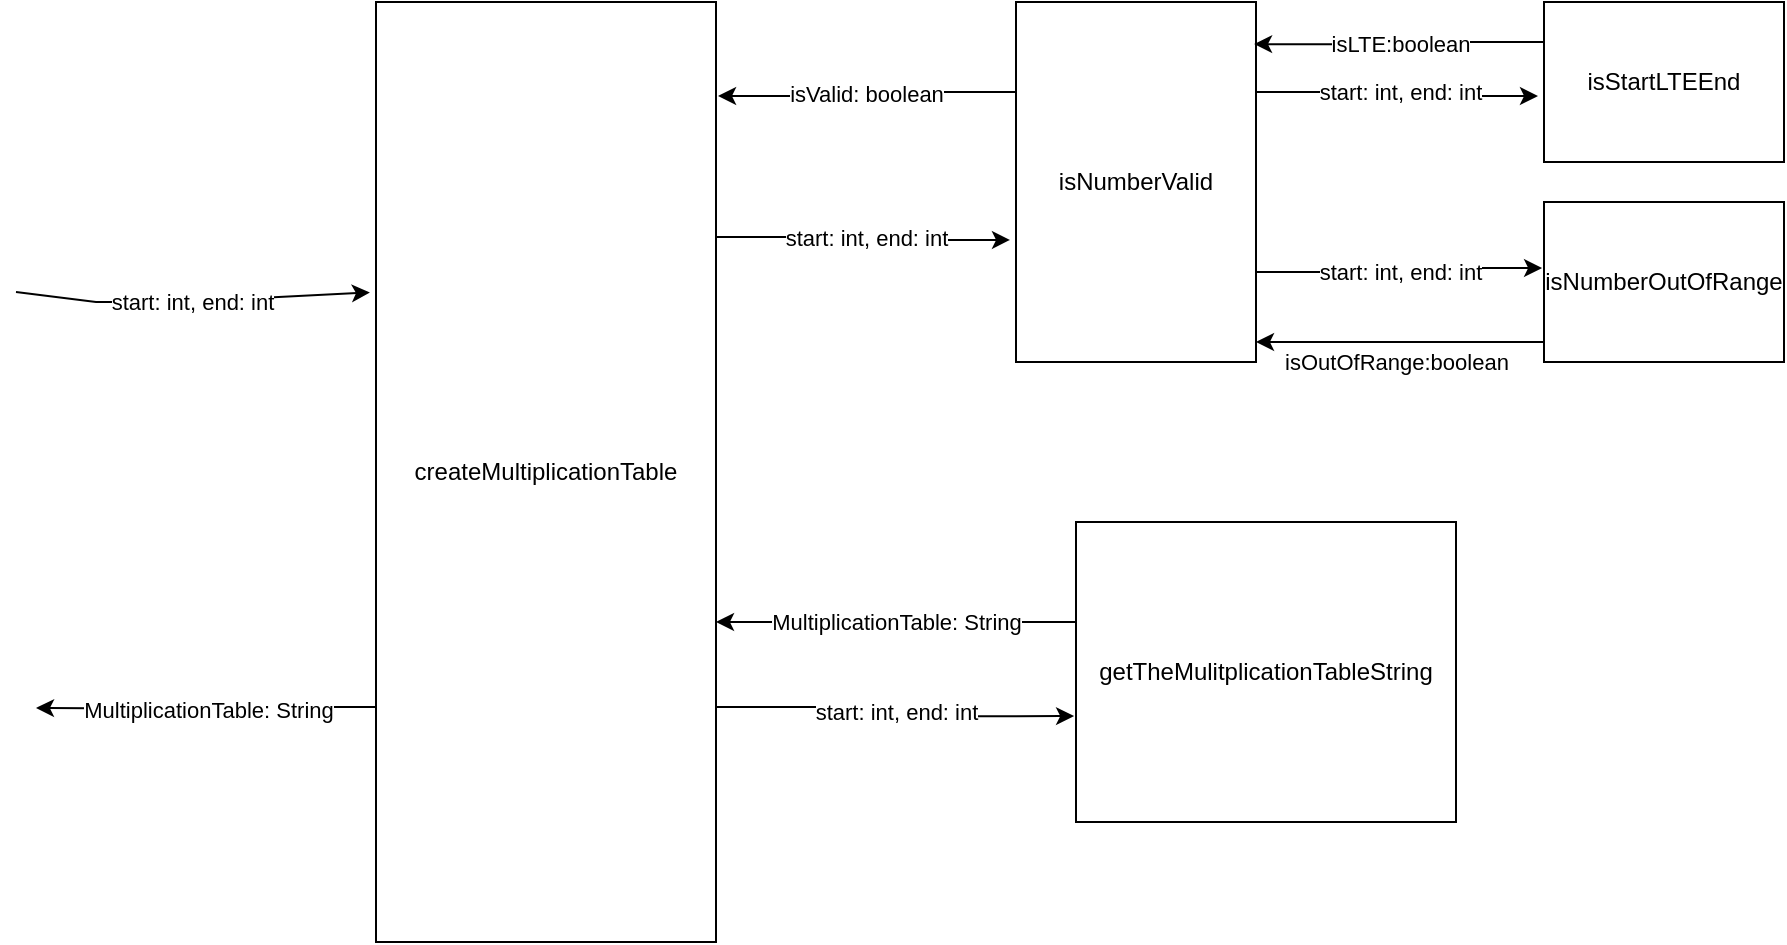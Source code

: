 <mxfile version="20.1.1" type="device"><diagram id="mt3DdfVrwHZzPhlqMUOJ" name="Page-1"><mxGraphModel dx="2249" dy="794" grid="1" gridSize="10" guides="1" tooltips="1" connect="1" arrows="1" fold="1" page="1" pageScale="1" pageWidth="827" pageHeight="1169" math="0" shadow="0"><root><mxCell id="0"/><mxCell id="1" parent="0"/><mxCell id="b9GRWWsAi-M_bYpsCGEd-5" value="MultiplicationTable: String" style="edgeStyle=orthogonalEdgeStyle;rounded=0;orthogonalLoop=1;jettySize=auto;html=1;exitX=0;exitY=0.75;exitDx=0;exitDy=0;" edge="1" parent="1" source="b9GRWWsAi-M_bYpsCGEd-2"><mxGeometry relative="1" as="geometry"><mxPoint x="-460" y="423" as="targetPoint"/></mxGeometry></mxCell><mxCell id="b9GRWWsAi-M_bYpsCGEd-7" value="start: int, end: int" style="edgeStyle=orthogonalEdgeStyle;rounded=0;orthogonalLoop=1;jettySize=auto;html=1;exitX=1;exitY=0.25;exitDx=0;exitDy=0;entryX=-0.025;entryY=0.661;entryDx=0;entryDy=0;entryPerimeter=0;" edge="1" parent="1" source="b9GRWWsAi-M_bYpsCGEd-2" target="b9GRWWsAi-M_bYpsCGEd-6"><mxGeometry relative="1" as="geometry"/></mxCell><mxCell id="b9GRWWsAi-M_bYpsCGEd-17" value="start: int, end: int" style="edgeStyle=orthogonalEdgeStyle;rounded=0;orthogonalLoop=1;jettySize=auto;html=1;exitX=1;exitY=0.75;exitDx=0;exitDy=0;entryX=-0.005;entryY=0.647;entryDx=0;entryDy=0;entryPerimeter=0;" edge="1" parent="1" source="b9GRWWsAi-M_bYpsCGEd-2" target="b9GRWWsAi-M_bYpsCGEd-15"><mxGeometry relative="1" as="geometry"/></mxCell><mxCell id="b9GRWWsAi-M_bYpsCGEd-2" value="createMultiplicationTable" style="rounded=0;whiteSpace=wrap;html=1;" vertex="1" parent="1"><mxGeometry x="-290" y="70" width="170" height="470" as="geometry"/></mxCell><mxCell id="b9GRWWsAi-M_bYpsCGEd-4" value="start: int, end: int" style="endArrow=classic;html=1;rounded=0;entryX=-0.018;entryY=0.309;entryDx=0;entryDy=0;entryPerimeter=0;" edge="1" parent="1" target="b9GRWWsAi-M_bYpsCGEd-2"><mxGeometry width="50" height="50" relative="1" as="geometry"><mxPoint x="-470" y="215" as="sourcePoint"/><mxPoint x="-350" y="270" as="targetPoint"/><Array as="points"><mxPoint x="-430" y="220"/><mxPoint x="-390" y="220"/></Array></mxGeometry></mxCell><mxCell id="b9GRWWsAi-M_bYpsCGEd-8" value="isValid: boolean" style="edgeStyle=orthogonalEdgeStyle;rounded=0;orthogonalLoop=1;jettySize=auto;html=1;exitX=0;exitY=0.25;exitDx=0;exitDy=0;entryX=1.006;entryY=0.1;entryDx=0;entryDy=0;entryPerimeter=0;" edge="1" parent="1" source="b9GRWWsAi-M_bYpsCGEd-6" target="b9GRWWsAi-M_bYpsCGEd-2"><mxGeometry relative="1" as="geometry"/></mxCell><mxCell id="b9GRWWsAi-M_bYpsCGEd-11" value="start: int, end: int" style="edgeStyle=orthogonalEdgeStyle;rounded=0;orthogonalLoop=1;jettySize=auto;html=1;exitX=1;exitY=0.25;exitDx=0;exitDy=0;entryX=-0.025;entryY=0.588;entryDx=0;entryDy=0;entryPerimeter=0;" edge="1" parent="1" source="b9GRWWsAi-M_bYpsCGEd-6" target="b9GRWWsAi-M_bYpsCGEd-9"><mxGeometry relative="1" as="geometry"/></mxCell><mxCell id="b9GRWWsAi-M_bYpsCGEd-12" value="start: int, end: int" style="edgeStyle=orthogonalEdgeStyle;rounded=0;orthogonalLoop=1;jettySize=auto;html=1;exitX=1;exitY=0.75;exitDx=0;exitDy=0;entryX=-0.008;entryY=0.413;entryDx=0;entryDy=0;entryPerimeter=0;" edge="1" parent="1" source="b9GRWWsAi-M_bYpsCGEd-6" target="b9GRWWsAi-M_bYpsCGEd-10"><mxGeometry relative="1" as="geometry"/></mxCell><mxCell id="b9GRWWsAi-M_bYpsCGEd-6" value="isNumberValid" style="rounded=0;whiteSpace=wrap;html=1;" vertex="1" parent="1"><mxGeometry x="30" y="70" width="120" height="180" as="geometry"/></mxCell><mxCell id="b9GRWWsAi-M_bYpsCGEd-13" value="isLTE:boolean" style="edgeStyle=orthogonalEdgeStyle;rounded=0;orthogonalLoop=1;jettySize=auto;html=1;exitX=0;exitY=0.25;exitDx=0;exitDy=0;entryX=0.992;entryY=0.117;entryDx=0;entryDy=0;entryPerimeter=0;" edge="1" parent="1" source="b9GRWWsAi-M_bYpsCGEd-9" target="b9GRWWsAi-M_bYpsCGEd-6"><mxGeometry relative="1" as="geometry"/></mxCell><mxCell id="b9GRWWsAi-M_bYpsCGEd-9" value="isStartLTEEnd" style="rounded=0;whiteSpace=wrap;html=1;" vertex="1" parent="1"><mxGeometry x="294" y="70" width="120" height="80" as="geometry"/></mxCell><mxCell id="b9GRWWsAi-M_bYpsCGEd-14" value="isOutOfRange:boolean" style="edgeStyle=orthogonalEdgeStyle;rounded=0;orthogonalLoop=1;jettySize=auto;html=1;exitX=0;exitY=0.75;exitDx=0;exitDy=0;" edge="1" parent="1" source="b9GRWWsAi-M_bYpsCGEd-10"><mxGeometry x="0.094" y="10" relative="1" as="geometry"><mxPoint x="150" y="240" as="targetPoint"/><Array as="points"><mxPoint x="260" y="240"/><mxPoint x="152" y="240"/></Array><mxPoint as="offset"/></mxGeometry></mxCell><mxCell id="b9GRWWsAi-M_bYpsCGEd-10" value="isNumberOutOfRange" style="rounded=0;whiteSpace=wrap;html=1;" vertex="1" parent="1"><mxGeometry x="294" y="170" width="120" height="80" as="geometry"/></mxCell><mxCell id="b9GRWWsAi-M_bYpsCGEd-16" value="MultiplicationTable: String" style="edgeStyle=orthogonalEdgeStyle;rounded=0;orthogonalLoop=1;jettySize=auto;html=1;" edge="1" parent="1" source="b9GRWWsAi-M_bYpsCGEd-15"><mxGeometry relative="1" as="geometry"><mxPoint x="-120" y="380" as="targetPoint"/><Array as="points"><mxPoint x="-119" y="380"/></Array></mxGeometry></mxCell><mxCell id="b9GRWWsAi-M_bYpsCGEd-15" value="getTheMulitplicationTableString" style="rounded=0;whiteSpace=wrap;html=1;" vertex="1" parent="1"><mxGeometry x="60" y="330" width="190" height="150" as="geometry"/></mxCell></root></mxGraphModel></diagram></mxfile>